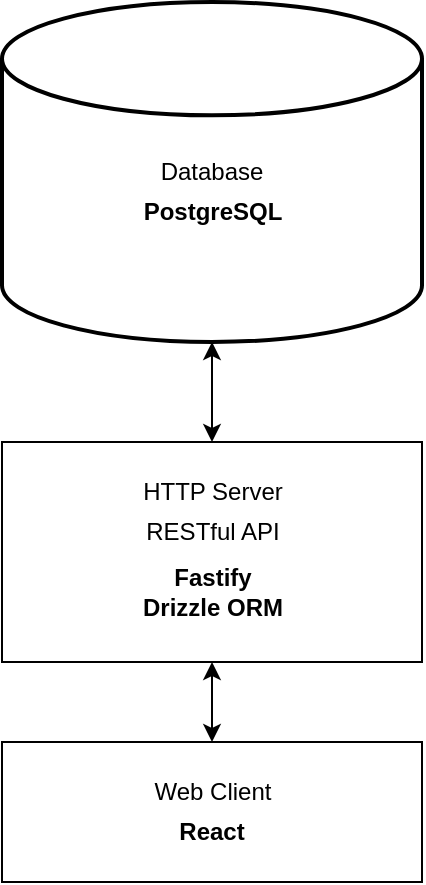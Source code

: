 <mxfile version="23.1.5" type="device">
  <diagram name="Page-1" id="6frWCQ5wU5y1jhWqq2I7">
    <mxGraphModel dx="1050" dy="566" grid="1" gridSize="10" guides="1" tooltips="1" connect="1" arrows="1" fold="1" page="1" pageScale="1" pageWidth="850" pageHeight="1100" math="0" shadow="0">
      <root>
        <mxCell id="0" />
        <mxCell id="1" parent="0" />
        <mxCell id="GKGKZh8dJ2q86yQ59igy-12" style="edgeStyle=orthogonalEdgeStyle;rounded=0;orthogonalLoop=1;jettySize=auto;html=1;exitX=0.5;exitY=1;exitDx=0;exitDy=0;exitPerimeter=0;entryX=0.5;entryY=0;entryDx=0;entryDy=0;startArrow=classic;startFill=1;" edge="1" parent="1" source="GKGKZh8dJ2q86yQ59igy-1" target="GKGKZh8dJ2q86yQ59igy-3">
          <mxGeometry relative="1" as="geometry" />
        </mxCell>
        <mxCell id="GKGKZh8dJ2q86yQ59igy-1" value="Database" style="strokeWidth=2;html=1;shape=mxgraph.flowchart.database;whiteSpace=wrap;" vertex="1" parent="1">
          <mxGeometry x="310" y="60" width="210" height="170" as="geometry" />
        </mxCell>
        <mxCell id="GKGKZh8dJ2q86yQ59igy-2" value="PostgreSQL" style="text;html=1;align=center;verticalAlign=middle;whiteSpace=wrap;rounded=0;fontStyle=1" vertex="1" parent="1">
          <mxGeometry x="377.5" y="150" width="75" height="30" as="geometry" />
        </mxCell>
        <mxCell id="GKGKZh8dJ2q86yQ59igy-13" style="edgeStyle=orthogonalEdgeStyle;rounded=0;orthogonalLoop=1;jettySize=auto;html=1;exitX=0.5;exitY=1;exitDx=0;exitDy=0;entryX=0.5;entryY=0;entryDx=0;entryDy=0;startArrow=classic;startFill=1;" edge="1" parent="1" source="GKGKZh8dJ2q86yQ59igy-3" target="GKGKZh8dJ2q86yQ59igy-9">
          <mxGeometry relative="1" as="geometry" />
        </mxCell>
        <mxCell id="GKGKZh8dJ2q86yQ59igy-3" value="" style="rounded=0;whiteSpace=wrap;html=1;" vertex="1" parent="1">
          <mxGeometry x="310" y="280" width="210" height="110" as="geometry" />
        </mxCell>
        <mxCell id="GKGKZh8dJ2q86yQ59igy-4" value="HTTP Server" style="text;html=1;align=center;verticalAlign=middle;whiteSpace=wrap;rounded=0;" vertex="1" parent="1">
          <mxGeometry x="377.5" y="290" width="75" height="30" as="geometry" />
        </mxCell>
        <mxCell id="GKGKZh8dJ2q86yQ59igy-5" value="RESTful API" style="text;html=1;align=center;verticalAlign=middle;whiteSpace=wrap;rounded=0;" vertex="1" parent="1">
          <mxGeometry x="372.5" y="310" width="85" height="30" as="geometry" />
        </mxCell>
        <mxCell id="GKGKZh8dJ2q86yQ59igy-6" value="Fastify&lt;br&gt;Drizzle ORM" style="text;html=1;align=center;verticalAlign=middle;whiteSpace=wrap;rounded=0;fontStyle=1" vertex="1" parent="1">
          <mxGeometry x="372.5" y="340" width="85" height="30" as="geometry" />
        </mxCell>
        <mxCell id="GKGKZh8dJ2q86yQ59igy-9" value="" style="rounded=0;whiteSpace=wrap;html=1;" vertex="1" parent="1">
          <mxGeometry x="310" y="430" width="210" height="70" as="geometry" />
        </mxCell>
        <mxCell id="GKGKZh8dJ2q86yQ59igy-10" value="Web Client" style="text;html=1;align=center;verticalAlign=middle;whiteSpace=wrap;rounded=0;" vertex="1" parent="1">
          <mxGeometry x="378.75" y="440" width="72.5" height="30" as="geometry" />
        </mxCell>
        <mxCell id="GKGKZh8dJ2q86yQ59igy-11" value="React" style="text;html=1;align=center;verticalAlign=middle;whiteSpace=wrap;rounded=0;fontStyle=1" vertex="1" parent="1">
          <mxGeometry x="385" y="460" width="60" height="30" as="geometry" />
        </mxCell>
      </root>
    </mxGraphModel>
  </diagram>
</mxfile>

